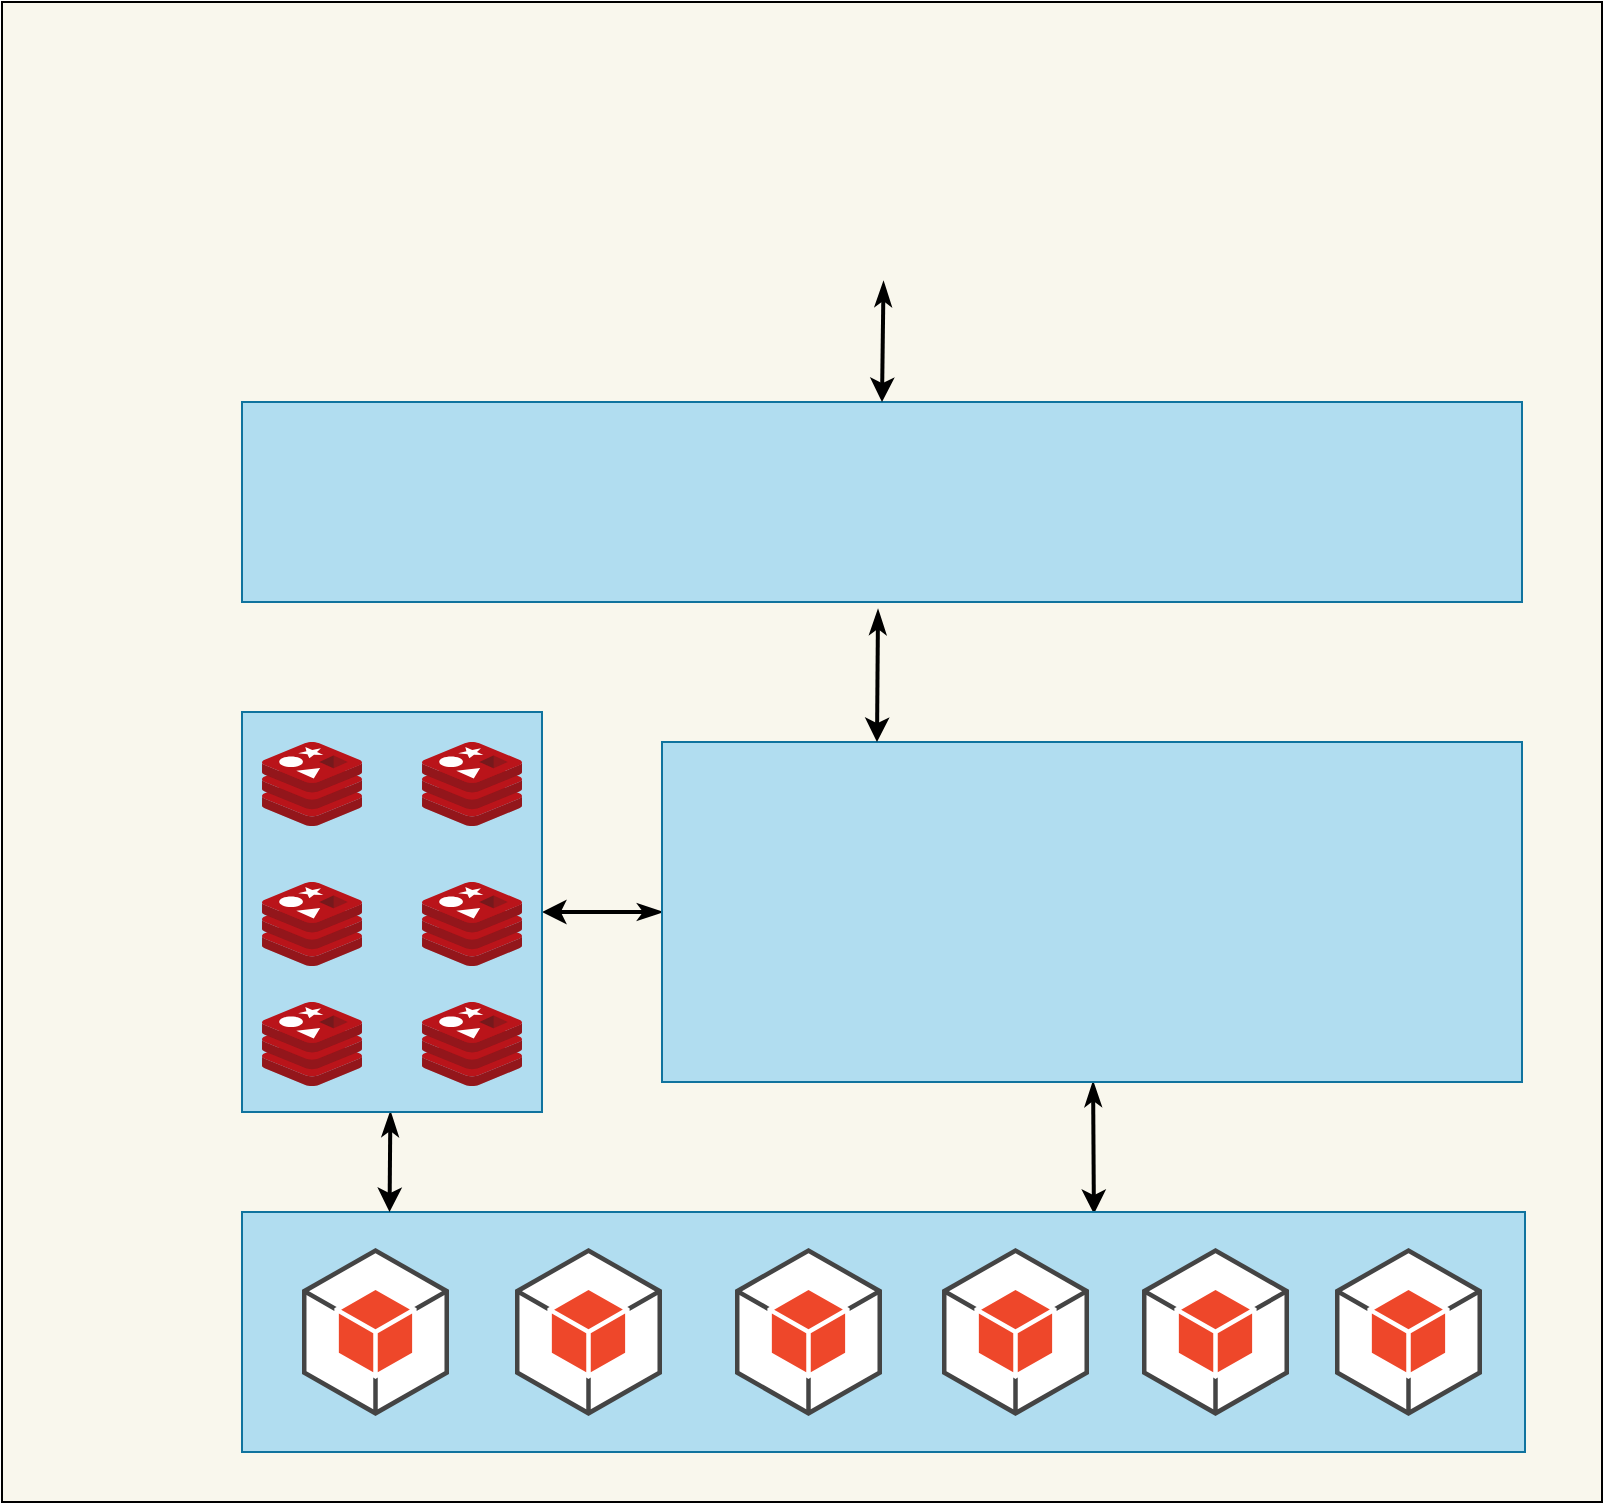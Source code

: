 <mxfile version="13.6.6" type="github">
  <diagram name="Page-1" id="822b0af5-4adb-64df-f703-e8dfc1f81529">
    <mxGraphModel dx="1313" dy="860" grid="1" gridSize="10" guides="1" tooltips="1" connect="1" arrows="1" fold="1" page="1" pageScale="1" pageWidth="1100" pageHeight="850" background="#ffffff" math="0" shadow="0">
      <root>
        <mxCell id="0" />
        <mxCell id="1" parent="0" />
        <mxCell id="hOKnkmHe6JxO4ccgHOW9-70" value="" style="whiteSpace=wrap;html=1;labelBackgroundColor=#ffffff;sketch=0;glass=0;shadow=0;fillColor=#f9f7ed;" vertex="1" parent="1">
          <mxGeometry x="140" y="50" width="800" height="750" as="geometry" />
        </mxCell>
        <mxCell id="hOKnkmHe6JxO4ccgHOW9-61" style="edgeStyle=none;orthogonalLoop=1;jettySize=auto;html=1;entryX=1;entryY=0.5;entryDx=0;entryDy=0;startArrow=classicThin;startFill=1;strokeWidth=2;" edge="1" parent="1" source="hOKnkmHe6JxO4ccgHOW9-47" target="hOKnkmHe6JxO4ccgHOW9-34">
          <mxGeometry relative="1" as="geometry" />
        </mxCell>
        <mxCell id="hOKnkmHe6JxO4ccgHOW9-63" style="edgeStyle=none;orthogonalLoop=1;jettySize=auto;html=1;startArrow=classicThin;startFill=1;strokeWidth=2;entryX=0.664;entryY=0.008;entryDx=0;entryDy=0;entryPerimeter=0;" edge="1" parent="1" source="hOKnkmHe6JxO4ccgHOW9-47" target="hOKnkmHe6JxO4ccgHOW9-43">
          <mxGeometry relative="1" as="geometry">
            <mxPoint x="685" y="650" as="targetPoint" />
          </mxGeometry>
        </mxCell>
        <mxCell id="hOKnkmHe6JxO4ccgHOW9-47" value="" style="whiteSpace=wrap;html=1;labelBackgroundColor=#ffffff;sketch=0;fillColor=#b1ddf0;strokeColor=#10739e;" vertex="1" parent="1">
          <mxGeometry x="470" y="420" width="430" height="170" as="geometry" />
        </mxCell>
        <mxCell id="hOKnkmHe6JxO4ccgHOW9-43" value="" style="whiteSpace=wrap;html=1;labelBackgroundColor=#ffffff;sketch=0;fillColor=#b1ddf0;strokeColor=#10739e;" vertex="1" parent="1">
          <mxGeometry x="260" y="655" width="641.5" height="120" as="geometry" />
        </mxCell>
        <mxCell id="hOKnkmHe6JxO4ccgHOW9-50" style="edgeStyle=orthogonalEdgeStyle;orthogonalLoop=1;jettySize=auto;html=1;exitX=1;exitY=0.5;exitDx=0;exitDy=0;entryX=1;entryY=0.5;entryDx=0;entryDy=0;" edge="1" parent="1" source="hOKnkmHe6JxO4ccgHOW9-34" target="hOKnkmHe6JxO4ccgHOW9-34">
          <mxGeometry relative="1" as="geometry" />
        </mxCell>
        <mxCell id="hOKnkmHe6JxO4ccgHOW9-65" value="" style="edgeStyle=none;orthogonalLoop=1;jettySize=auto;html=1;startArrow=classicThin;startFill=1;entryX=0.115;entryY=0;entryDx=0;entryDy=0;entryPerimeter=0;strokeWidth=2;" edge="1" parent="1" source="hOKnkmHe6JxO4ccgHOW9-34" target="hOKnkmHe6JxO4ccgHOW9-43">
          <mxGeometry relative="1" as="geometry">
            <mxPoint x="335" y="650" as="targetPoint" />
          </mxGeometry>
        </mxCell>
        <mxCell id="hOKnkmHe6JxO4ccgHOW9-34" value="" style="whiteSpace=wrap;html=1;sketch=0;fillColor=#b1ddf0;strokeColor=#10739e;" vertex="1" parent="1">
          <mxGeometry x="260" y="405" width="150" height="200" as="geometry" />
        </mxCell>
        <mxCell id="hOKnkmHe6JxO4ccgHOW9-10" value="" style="aspect=fixed;html=1;points=[];align=center;image;fontSize=12;image=img/lib/mscae/Cache_Redis_Product.svg;" vertex="1" parent="1">
          <mxGeometry x="270" y="490" width="50" height="42" as="geometry" />
        </mxCell>
        <mxCell id="hOKnkmHe6JxO4ccgHOW9-11" value="" style="aspect=fixed;html=1;points=[];align=center;image;fontSize=12;image=img/lib/mscae/Cache_Redis_Product.svg;" vertex="1" parent="1">
          <mxGeometry x="270" y="550" width="50" height="42" as="geometry" />
        </mxCell>
        <mxCell id="hOKnkmHe6JxO4ccgHOW9-12" value="" style="aspect=fixed;html=1;points=[];align=center;image;fontSize=12;image=img/lib/mscae/Cache_Redis_Product.svg;" vertex="1" parent="1">
          <mxGeometry x="270" y="420" width="50" height="42" as="geometry" />
        </mxCell>
        <mxCell id="hOKnkmHe6JxO4ccgHOW9-13" value="" style="aspect=fixed;html=1;points=[];align=center;image;fontSize=12;image=img/lib/mscae/Cache_Redis_Product.svg;" vertex="1" parent="1">
          <mxGeometry x="350" y="550" width="50" height="42" as="geometry" />
        </mxCell>
        <mxCell id="hOKnkmHe6JxO4ccgHOW9-14" value="" style="aspect=fixed;html=1;points=[];align=center;image;fontSize=12;image=img/lib/mscae/Cache_Redis_Product.svg;" vertex="1" parent="1">
          <mxGeometry x="350" y="420" width="50" height="42" as="geometry" />
        </mxCell>
        <mxCell id="hOKnkmHe6JxO4ccgHOW9-15" value="" style="aspect=fixed;html=1;points=[];align=center;image;fontSize=12;image=img/lib/mscae/Cache_Redis_Product.svg;" vertex="1" parent="1">
          <mxGeometry x="350" y="490" width="50" height="42" as="geometry" />
        </mxCell>
        <mxCell id="hOKnkmHe6JxO4ccgHOW9-66" style="edgeStyle=none;orthogonalLoop=1;jettySize=auto;html=1;entryX=0.25;entryY=0;entryDx=0;entryDy=0;startArrow=classicThin;startFill=1;strokeWidth=2;" edge="1" parent="1" target="hOKnkmHe6JxO4ccgHOW9-47">
          <mxGeometry relative="1" as="geometry">
            <mxPoint x="578" y="354" as="sourcePoint" />
          </mxGeometry>
        </mxCell>
        <mxCell id="hOKnkmHe6JxO4ccgHOW9-29" value="" style="whiteSpace=wrap;html=1;sketch=0;fillColor=#b1ddf0;strokeColor=#10739e;align=center;glass=0;shadow=0;" vertex="1" parent="1">
          <mxGeometry x="260" y="250" width="640" height="100" as="geometry" />
        </mxCell>
        <mxCell id="hOKnkmHe6JxO4ccgHOW9-30" value="" style="shape=image;html=1;verticalAlign=top;verticalLabelPosition=bottom;labelBackgroundColor=#ffffff;imageAspect=0;aspect=fixed;image=https://cdn4.iconfinder.com/data/icons/logos-brands-5/24/nginx-128.png;sketch=1;" vertex="1" parent="1">
          <mxGeometry x="280" y="270" width="60" height="60" as="geometry" />
        </mxCell>
        <mxCell id="hOKnkmHe6JxO4ccgHOW9-32" value="" style="shape=image;html=1;verticalAlign=top;verticalLabelPosition=bottom;labelBackgroundColor=#ffffff;imageAspect=0;aspect=fixed;image=https://cdn4.iconfinder.com/data/icons/logos-brands-5/24/nginx-128.png;sketch=1;" vertex="1" parent="1">
          <mxGeometry x="550.75" y="270" width="60" height="60" as="geometry" />
        </mxCell>
        <mxCell id="hOKnkmHe6JxO4ccgHOW9-33" value="" style="shape=image;html=1;verticalAlign=top;verticalLabelPosition=bottom;labelBackgroundColor=#ffffff;imageAspect=0;aspect=fixed;image=https://cdn4.iconfinder.com/data/icons/logos-brands-5/24/nginx-128.png;sketch=1;" vertex="1" parent="1">
          <mxGeometry x="820" y="270" width="60" height="60" as="geometry" />
        </mxCell>
        <mxCell id="hOKnkmHe6JxO4ccgHOW9-38" value="" style="outlineConnect=0;dashed=0;verticalLabelPosition=bottom;verticalAlign=top;align=center;html=1;shape=mxgraph.aws3.android;fillColor=#EE472A;gradientColor=none;sketch=0;" vertex="1" parent="1">
          <mxGeometry x="290" y="673" width="73.5" height="84" as="geometry" />
        </mxCell>
        <mxCell id="hOKnkmHe6JxO4ccgHOW9-59" style="orthogonalLoop=1;jettySize=auto;html=1;exitX=0.5;exitY=1;exitDx=0;exitDy=0;startArrow=classicThin;startFill=1;strokeWidth=2;entryX=0.5;entryY=0;entryDx=0;entryDy=0;" edge="1" parent="1" source="hOKnkmHe6JxO4ccgHOW9-42" target="hOKnkmHe6JxO4ccgHOW9-29">
          <mxGeometry relative="1" as="geometry">
            <mxPoint x="615" y="250" as="targetPoint" />
          </mxGeometry>
        </mxCell>
        <mxCell id="hOKnkmHe6JxO4ccgHOW9-42" value="" style="shape=image;html=1;verticalAlign=top;verticalLabelPosition=bottom;labelBackgroundColor=#ffffff;imageAspect=0;aspect=fixed;image=https://cdn1.iconfinder.com/data/icons/web-and-mobile-in-square/100/WebInSquare_1.5EXTENDED-19-128.png;sketch=0;align=right;dashed=1;" vertex="1" parent="1">
          <mxGeometry x="535.75" y="100" width="90" height="90" as="geometry" />
        </mxCell>
        <mxCell id="hOKnkmHe6JxO4ccgHOW9-49" value="" style="outlineConnect=0;dashed=0;verticalLabelPosition=bottom;verticalAlign=top;align=center;html=1;shape=mxgraph.aws3.android;fillColor=#EE472A;gradientColor=none;sketch=0;" vertex="1" parent="1">
          <mxGeometry x="396.5" y="673" width="73.5" height="84" as="geometry" />
        </mxCell>
        <mxCell id="hOKnkmHe6JxO4ccgHOW9-53" value="" style="outlineConnect=0;dashed=0;verticalLabelPosition=bottom;verticalAlign=top;align=center;html=1;shape=mxgraph.aws3.android;fillColor=#EE472A;gradientColor=none;sketch=0;" vertex="1" parent="1">
          <mxGeometry x="506.5" y="673" width="73.5" height="84" as="geometry" />
        </mxCell>
        <mxCell id="hOKnkmHe6JxO4ccgHOW9-54" value="" style="outlineConnect=0;dashed=0;verticalLabelPosition=bottom;verticalAlign=top;align=center;html=1;shape=mxgraph.aws3.android;fillColor=#EE472A;gradientColor=none;sketch=0;" vertex="1" parent="1">
          <mxGeometry x="610" y="673" width="73.5" height="84" as="geometry" />
        </mxCell>
        <mxCell id="hOKnkmHe6JxO4ccgHOW9-55" value="" style="outlineConnect=0;dashed=0;verticalLabelPosition=bottom;verticalAlign=top;align=center;html=1;shape=mxgraph.aws3.android;fillColor=#EE472A;gradientColor=none;sketch=0;" vertex="1" parent="1">
          <mxGeometry x="710" y="673" width="73.5" height="84" as="geometry" />
        </mxCell>
        <mxCell id="hOKnkmHe6JxO4ccgHOW9-56" value="" style="outlineConnect=0;dashed=0;verticalLabelPosition=bottom;verticalAlign=top;align=center;html=1;shape=mxgraph.aws3.android;fillColor=#EE472A;gradientColor=none;sketch=0;" vertex="1" parent="1">
          <mxGeometry x="806.5" y="673" width="73.5" height="84" as="geometry" />
        </mxCell>
        <mxCell id="hOKnkmHe6JxO4ccgHOW9-57" value="" style="shape=image;html=1;verticalAlign=top;verticalLabelPosition=bottom;labelBackgroundColor=#ffffff;imageAspect=0;aspect=fixed;image=https://cdn0.iconfinder.com/data/icons/file-names-vol-6-2/512/03-2-128.png;sketch=0;" vertex="1" parent="1">
          <mxGeometry x="516" y="441" width="128" height="128" as="geometry" />
        </mxCell>
        <mxCell id="hOKnkmHe6JxO4ccgHOW9-58" value="" style="shape=image;html=1;verticalAlign=top;verticalLabelPosition=bottom;labelBackgroundColor=#ffffff;imageAspect=0;aspect=fixed;image=https://cdn0.iconfinder.com/data/icons/file-names-vol-6-2/512/03-2-128.png;sketch=0;" vertex="1" parent="1">
          <mxGeometry x="740" y="441" width="128" height="128" as="geometry" />
        </mxCell>
      </root>
    </mxGraphModel>
  </diagram>
</mxfile>
